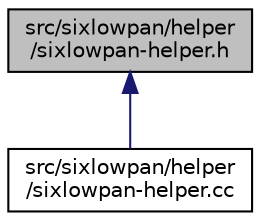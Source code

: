 digraph "src/sixlowpan/helper/sixlowpan-helper.h"
{
 // LATEX_PDF_SIZE
  edge [fontname="Helvetica",fontsize="10",labelfontname="Helvetica",labelfontsize="10"];
  node [fontname="Helvetica",fontsize="10",shape=record];
  Node1 [label="src/sixlowpan/helper\l/sixlowpan-helper.h",height=0.2,width=0.4,color="black", fillcolor="grey75", style="filled", fontcolor="black",tooltip=" "];
  Node1 -> Node2 [dir="back",color="midnightblue",fontsize="10",style="solid",fontname="Helvetica"];
  Node2 [label="src/sixlowpan/helper\l/sixlowpan-helper.cc",height=0.2,width=0.4,color="black", fillcolor="white", style="filled",URL="$sixlowpan-helper_8cc.html",tooltip=" "];
}
